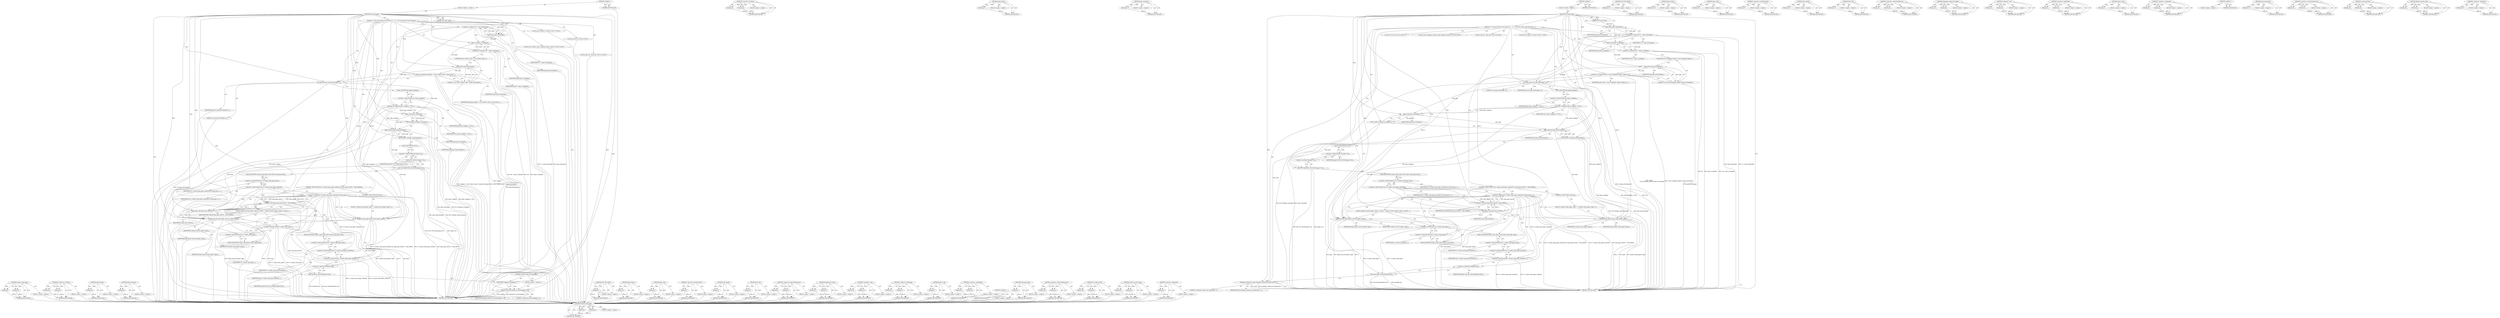digraph "&lt;operator&gt;.addressOf" {
vulnerable_192 [label=<(METHOD,enqueue_huge_page)>];
vulnerable_193 [label=<(PARAM,p1)>];
vulnerable_194 [label=<(PARAM,p2)>];
vulnerable_195 [label=<(BLOCK,&lt;empty&gt;,&lt;empty&gt;)>];
vulnerable_196 [label=<(METHOD_RETURN,ANY)>];
vulnerable_174 [label=<(METHOD,&lt;operator&gt;.lessThan)>];
vulnerable_175 [label=<(PARAM,p1)>];
vulnerable_176 [label=<(PARAM,p2)>];
vulnerable_177 [label=<(BLOCK,&lt;empty&gt;,&lt;empty&gt;)>];
vulnerable_178 [label=<(METHOD_RETURN,ANY)>];
vulnerable_130 [label=<(METHOD,page_private)>];
vulnerable_131 [label=<(PARAM,p1)>];
vulnerable_132 [label=<(BLOCK,&lt;empty&gt;,&lt;empty&gt;)>];
vulnerable_133 [label=<(METHOD_RETURN,ANY)>];
vulnerable_152 [label=<(METHOD,page_mapcount)>];
vulnerable_153 [label=<(PARAM,p1)>];
vulnerable_154 [label=<(BLOCK,&lt;empty&gt;,&lt;empty&gt;)>];
vulnerable_155 [label=<(METHOD_RETURN,ANY)>];
vulnerable_6 [label=<(METHOD,&lt;global&gt;)<SUB>1</SUB>>];
vulnerable_7 [label=<(BLOCK,&lt;empty&gt;,&lt;empty&gt;)<SUB>1</SUB>>];
vulnerable_8 [label=<(METHOD,free_huge_page)<SUB>1</SUB>>];
vulnerable_9 [label=<(PARAM,struct page *page)<SUB>1</SUB>>];
vulnerable_10 [label=<(BLOCK,{
	/*
	 * Can't pass hstate in here because it ...,{
	/*
	 * Can't pass hstate in here because it ...)<SUB>2</SUB>>];
vulnerable_11 [label="<(LOCAL,struct hstate* h: hstate*)<SUB>7</SUB>>"];
vulnerable_12 [label=<(&lt;operator&gt;.assignment,*h = page_hstate(page))<SUB>7</SUB>>];
vulnerable_13 [label=<(IDENTIFIER,h,*h = page_hstate(page))<SUB>7</SUB>>];
vulnerable_14 [label=<(page_hstate,page_hstate(page))<SUB>7</SUB>>];
vulnerable_15 [label=<(IDENTIFIER,page,page_hstate(page))<SUB>7</SUB>>];
vulnerable_16 [label="<(LOCAL,int nid: int)<SUB>8</SUB>>"];
vulnerable_17 [label=<(&lt;operator&gt;.assignment,nid = page_to_nid(page))<SUB>8</SUB>>];
vulnerable_18 [label=<(IDENTIFIER,nid,nid = page_to_nid(page))<SUB>8</SUB>>];
vulnerable_19 [label=<(page_to_nid,page_to_nid(page))<SUB>8</SUB>>];
vulnerable_20 [label=<(IDENTIFIER,page,page_to_nid(page))<SUB>8</SUB>>];
vulnerable_21 [label="<(LOCAL,struct address_space* mapping: address_space*)<SUB>9</SUB>>"];
vulnerable_22 [label=<(&lt;operator&gt;.assignment,mapping = (struct address_space *) page_private...)<SUB>11</SUB>>];
vulnerable_23 [label=<(IDENTIFIER,mapping,mapping = (struct address_space *) page_private...)<SUB>11</SUB>>];
vulnerable_24 [label=<(&lt;operator&gt;.cast,(struct address_space *) page_private(page))<SUB>11</SUB>>];
vulnerable_25 [label=<(UNKNOWN,struct address_space *,struct address_space *)<SUB>11</SUB>>];
vulnerable_26 [label=<(page_private,page_private(page))<SUB>11</SUB>>];
vulnerable_27 [label=<(IDENTIFIER,page,page_private(page))<SUB>11</SUB>>];
vulnerable_28 [label=<(set_page_private,set_page_private(page, 0))<SUB>12</SUB>>];
vulnerable_29 [label=<(IDENTIFIER,page,set_page_private(page, 0))<SUB>12</SUB>>];
vulnerable_30 [label=<(LITERAL,0,set_page_private(page, 0))<SUB>12</SUB>>];
vulnerable_31 [label=<(&lt;operator&gt;.assignment,page-&gt;mapping = NULL)<SUB>13</SUB>>];
vulnerable_32 [label=<(&lt;operator&gt;.indirectFieldAccess,page-&gt;mapping)<SUB>13</SUB>>];
vulnerable_33 [label=<(IDENTIFIER,page,page-&gt;mapping = NULL)<SUB>13</SUB>>];
vulnerable_34 [label=<(FIELD_IDENTIFIER,mapping,mapping)<SUB>13</SUB>>];
vulnerable_35 [label=<(IDENTIFIER,NULL,page-&gt;mapping = NULL)<SUB>13</SUB>>];
vulnerable_36 [label=<(BUG_ON,BUG_ON(page_count(page)))<SUB>14</SUB>>];
vulnerable_37 [label=<(page_count,page_count(page))<SUB>14</SUB>>];
vulnerable_38 [label=<(IDENTIFIER,page,page_count(page))<SUB>14</SUB>>];
vulnerable_39 [label=<(BUG_ON,BUG_ON(page_mapcount(page)))<SUB>15</SUB>>];
vulnerable_40 [label=<(page_mapcount,page_mapcount(page))<SUB>15</SUB>>];
vulnerable_41 [label=<(IDENTIFIER,page,page_mapcount(page))<SUB>15</SUB>>];
vulnerable_42 [label=<(INIT_LIST_HEAD,INIT_LIST_HEAD(&amp;page-&gt;lru))<SUB>16</SUB>>];
vulnerable_43 [label=<(&lt;operator&gt;.addressOf,&amp;page-&gt;lru)<SUB>16</SUB>>];
vulnerable_44 [label=<(&lt;operator&gt;.indirectFieldAccess,page-&gt;lru)<SUB>16</SUB>>];
vulnerable_45 [label=<(IDENTIFIER,page,INIT_LIST_HEAD(&amp;page-&gt;lru))<SUB>16</SUB>>];
vulnerable_46 [label=<(FIELD_IDENTIFIER,lru,lru)<SUB>16</SUB>>];
vulnerable_47 [label="<(LOCAL,spin_lock : spin_lock)<SUB>18</SUB>>"];
vulnerable_48 [label=<(CONTROL_STRUCTURE,IF,if (h-&gt;surplus_huge_pages_node[nid] &amp;&amp; huge_page_order(h) &lt; MAX_ORDER))<SUB>19</SUB>>];
vulnerable_49 [label=<(&lt;operator&gt;.logicalAnd,h-&gt;surplus_huge_pages_node[nid] &amp;&amp; huge_page_or...)<SUB>19</SUB>>];
vulnerable_50 [label=<(&lt;operator&gt;.indirectIndexAccess,h-&gt;surplus_huge_pages_node[nid])<SUB>19</SUB>>];
vulnerable_51 [label=<(&lt;operator&gt;.indirectFieldAccess,h-&gt;surplus_huge_pages_node)<SUB>19</SUB>>];
vulnerable_52 [label=<(IDENTIFIER,h,h-&gt;surplus_huge_pages_node[nid] &amp;&amp; huge_page_or...)<SUB>19</SUB>>];
vulnerable_53 [label=<(FIELD_IDENTIFIER,surplus_huge_pages_node,surplus_huge_pages_node)<SUB>19</SUB>>];
vulnerable_54 [label=<(IDENTIFIER,nid,h-&gt;surplus_huge_pages_node[nid] &amp;&amp; huge_page_or...)<SUB>19</SUB>>];
vulnerable_55 [label=<(&lt;operator&gt;.lessThan,huge_page_order(h) &lt; MAX_ORDER)<SUB>19</SUB>>];
vulnerable_56 [label=<(huge_page_order,huge_page_order(h))<SUB>19</SUB>>];
vulnerable_57 [label=<(IDENTIFIER,h,huge_page_order(h))<SUB>19</SUB>>];
vulnerable_58 [label=<(IDENTIFIER,MAX_ORDER,huge_page_order(h) &lt; MAX_ORDER)<SUB>19</SUB>>];
vulnerable_59 [label=<(BLOCK,{
		update_and_free_page(h, page);
		h-&gt;surplus...,{
		update_and_free_page(h, page);
		h-&gt;surplus...)<SUB>19</SUB>>];
vulnerable_60 [label=<(update_and_free_page,update_and_free_page(h, page))<SUB>20</SUB>>];
vulnerable_61 [label=<(IDENTIFIER,h,update_and_free_page(h, page))<SUB>20</SUB>>];
vulnerable_62 [label=<(IDENTIFIER,page,update_and_free_page(h, page))<SUB>20</SUB>>];
vulnerable_63 [label=<(&lt;operator&gt;.postDecrement,h-&gt;surplus_huge_pages--)<SUB>21</SUB>>];
vulnerable_64 [label=<(&lt;operator&gt;.indirectFieldAccess,h-&gt;surplus_huge_pages)<SUB>21</SUB>>];
vulnerable_65 [label=<(IDENTIFIER,h,h-&gt;surplus_huge_pages--)<SUB>21</SUB>>];
vulnerable_66 [label=<(FIELD_IDENTIFIER,surplus_huge_pages,surplus_huge_pages)<SUB>21</SUB>>];
vulnerable_67 [label=<(&lt;operator&gt;.postDecrement,h-&gt;surplus_huge_pages_node[nid]--)<SUB>22</SUB>>];
vulnerable_68 [label=<(&lt;operator&gt;.indirectIndexAccess,h-&gt;surplus_huge_pages_node[nid])<SUB>22</SUB>>];
vulnerable_69 [label=<(&lt;operator&gt;.indirectFieldAccess,h-&gt;surplus_huge_pages_node)<SUB>22</SUB>>];
vulnerable_70 [label=<(IDENTIFIER,h,h-&gt;surplus_huge_pages_node[nid]--)<SUB>22</SUB>>];
vulnerable_71 [label=<(FIELD_IDENTIFIER,surplus_huge_pages_node,surplus_huge_pages_node)<SUB>22</SUB>>];
vulnerable_72 [label=<(IDENTIFIER,nid,h-&gt;surplus_huge_pages_node[nid]--)<SUB>22</SUB>>];
vulnerable_73 [label=<(CONTROL_STRUCTURE,ELSE,else)<SUB>23</SUB>>];
vulnerable_74 [label=<(BLOCK,{
 		enqueue_huge_page(h, page);
 	},{
 		enqueue_huge_page(h, page);
 	})<SUB>23</SUB>>];
vulnerable_75 [label=<(enqueue_huge_page,enqueue_huge_page(h, page))<SUB>24</SUB>>];
vulnerable_76 [label=<(IDENTIFIER,h,enqueue_huge_page(h, page))<SUB>24</SUB>>];
vulnerable_77 [label=<(IDENTIFIER,page,enqueue_huge_page(h, page))<SUB>24</SUB>>];
vulnerable_78 [label=<(spin_unlock,spin_unlock(&amp;hugetlb_lock))<SUB>26</SUB>>];
vulnerable_79 [label=<(&lt;operator&gt;.addressOf,&amp;hugetlb_lock)<SUB>26</SUB>>];
vulnerable_80 [label=<(IDENTIFIER,hugetlb_lock,spin_unlock(&amp;hugetlb_lock))<SUB>26</SUB>>];
vulnerable_81 [label=<(CONTROL_STRUCTURE,IF,if (mapping))<SUB>27</SUB>>];
vulnerable_82 [label=<(IDENTIFIER,mapping,if (mapping))<SUB>27</SUB>>];
vulnerable_83 [label=<(BLOCK,&lt;empty&gt;,&lt;empty&gt;)<SUB>28</SUB>>];
vulnerable_84 [label=<(hugetlb_put_quota,hugetlb_put_quota(mapping, 1))<SUB>28</SUB>>];
vulnerable_85 [label=<(IDENTIFIER,mapping,hugetlb_put_quota(mapping, 1))<SUB>28</SUB>>];
vulnerable_86 [label=<(LITERAL,1,hugetlb_put_quota(mapping, 1))<SUB>28</SUB>>];
vulnerable_87 [label=<(METHOD_RETURN,void)<SUB>1</SUB>>];
vulnerable_89 [label=<(METHOD_RETURN,ANY)<SUB>1</SUB>>];
vulnerable_156 [label=<(METHOD,INIT_LIST_HEAD)>];
vulnerable_157 [label=<(PARAM,p1)>];
vulnerable_158 [label=<(BLOCK,&lt;empty&gt;,&lt;empty&gt;)>];
vulnerable_159 [label=<(METHOD_RETURN,ANY)>];
vulnerable_117 [label=<(METHOD,page_hstate)>];
vulnerable_118 [label=<(PARAM,p1)>];
vulnerable_119 [label=<(BLOCK,&lt;empty&gt;,&lt;empty&gt;)>];
vulnerable_120 [label=<(METHOD_RETURN,ANY)>];
vulnerable_148 [label=<(METHOD,page_count)>];
vulnerable_149 [label=<(PARAM,p1)>];
vulnerable_150 [label=<(BLOCK,&lt;empty&gt;,&lt;empty&gt;)>];
vulnerable_151 [label=<(METHOD_RETURN,ANY)>];
vulnerable_188 [label=<(METHOD,&lt;operator&gt;.postDecrement)>];
vulnerable_189 [label=<(PARAM,p1)>];
vulnerable_190 [label=<(BLOCK,&lt;empty&gt;,&lt;empty&gt;)>];
vulnerable_191 [label=<(METHOD_RETURN,ANY)>];
vulnerable_197 [label=<(METHOD,spin_unlock)>];
vulnerable_198 [label=<(PARAM,p1)>];
vulnerable_199 [label=<(BLOCK,&lt;empty&gt;,&lt;empty&gt;)>];
vulnerable_200 [label=<(METHOD_RETURN,ANY)>];
vulnerable_144 [label=<(METHOD,BUG_ON)>];
vulnerable_145 [label=<(PARAM,p1)>];
vulnerable_146 [label=<(BLOCK,&lt;empty&gt;,&lt;empty&gt;)>];
vulnerable_147 [label=<(METHOD_RETURN,ANY)>];
vulnerable_139 [label=<(METHOD,&lt;operator&gt;.indirectFieldAccess)>];
vulnerable_140 [label=<(PARAM,p1)>];
vulnerable_141 [label=<(PARAM,p2)>];
vulnerable_142 [label=<(BLOCK,&lt;empty&gt;,&lt;empty&gt;)>];
vulnerable_143 [label=<(METHOD_RETURN,ANY)>];
vulnerable_201 [label=<(METHOD,hugetlb_put_quota)>];
vulnerable_202 [label=<(PARAM,p1)>];
vulnerable_203 [label=<(PARAM,p2)>];
vulnerable_204 [label=<(BLOCK,&lt;empty&gt;,&lt;empty&gt;)>];
vulnerable_205 [label=<(METHOD_RETURN,ANY)>];
vulnerable_125 [label=<(METHOD,&lt;operator&gt;.cast)>];
vulnerable_126 [label=<(PARAM,p1)>];
vulnerable_127 [label=<(PARAM,p2)>];
vulnerable_128 [label=<(BLOCK,&lt;empty&gt;,&lt;empty&gt;)>];
vulnerable_129 [label=<(METHOD_RETURN,ANY)>];
vulnerable_164 [label=<(METHOD,&lt;operator&gt;.logicalAnd)>];
vulnerable_165 [label=<(PARAM,p1)>];
vulnerable_166 [label=<(PARAM,p2)>];
vulnerable_167 [label=<(BLOCK,&lt;empty&gt;,&lt;empty&gt;)>];
vulnerable_168 [label=<(METHOD_RETURN,ANY)>];
vulnerable_121 [label=<(METHOD,page_to_nid)>];
vulnerable_122 [label=<(PARAM,p1)>];
vulnerable_123 [label=<(BLOCK,&lt;empty&gt;,&lt;empty&gt;)>];
vulnerable_124 [label=<(METHOD_RETURN,ANY)>];
vulnerable_112 [label=<(METHOD,&lt;operator&gt;.assignment)>];
vulnerable_113 [label=<(PARAM,p1)>];
vulnerable_114 [label=<(PARAM,p2)>];
vulnerable_115 [label=<(BLOCK,&lt;empty&gt;,&lt;empty&gt;)>];
vulnerable_116 [label=<(METHOD_RETURN,ANY)>];
vulnerable_106 [label=<(METHOD,&lt;global&gt;)<SUB>1</SUB>>];
vulnerable_107 [label=<(BLOCK,&lt;empty&gt;,&lt;empty&gt;)>];
vulnerable_108 [label=<(METHOD_RETURN,ANY)>];
vulnerable_179 [label=<(METHOD,huge_page_order)>];
vulnerable_180 [label=<(PARAM,p1)>];
vulnerable_181 [label=<(BLOCK,&lt;empty&gt;,&lt;empty&gt;)>];
vulnerable_182 [label=<(METHOD_RETURN,ANY)>];
vulnerable_169 [label=<(METHOD,&lt;operator&gt;.indirectIndexAccess)>];
vulnerable_170 [label=<(PARAM,p1)>];
vulnerable_171 [label=<(PARAM,p2)>];
vulnerable_172 [label=<(BLOCK,&lt;empty&gt;,&lt;empty&gt;)>];
vulnerable_173 [label=<(METHOD_RETURN,ANY)>];
vulnerable_134 [label=<(METHOD,set_page_private)>];
vulnerable_135 [label=<(PARAM,p1)>];
vulnerable_136 [label=<(PARAM,p2)>];
vulnerable_137 [label=<(BLOCK,&lt;empty&gt;,&lt;empty&gt;)>];
vulnerable_138 [label=<(METHOD_RETURN,ANY)>];
vulnerable_183 [label=<(METHOD,update_and_free_page)>];
vulnerable_184 [label=<(PARAM,p1)>];
vulnerable_185 [label=<(PARAM,p2)>];
vulnerable_186 [label=<(BLOCK,&lt;empty&gt;,&lt;empty&gt;)>];
vulnerable_187 [label=<(METHOD_RETURN,ANY)>];
vulnerable_160 [label=<(METHOD,&lt;operator&gt;.addressOf)>];
vulnerable_161 [label=<(PARAM,p1)>];
vulnerable_162 [label=<(BLOCK,&lt;empty&gt;,&lt;empty&gt;)>];
vulnerable_163 [label=<(METHOD_RETURN,ANY)>];
fixed_189 [label=<(METHOD,enqueue_huge_page)>];
fixed_190 [label=<(PARAM,p1)>];
fixed_191 [label=<(PARAM,p2)>];
fixed_192 [label=<(BLOCK,&lt;empty&gt;,&lt;empty&gt;)>];
fixed_193 [label=<(METHOD_RETURN,ANY)>];
fixed_171 [label=<(METHOD,&lt;operator&gt;.lessThan)>];
fixed_172 [label=<(PARAM,p1)>];
fixed_173 [label=<(PARAM,p2)>];
fixed_174 [label=<(BLOCK,&lt;empty&gt;,&lt;empty&gt;)>];
fixed_175 [label=<(METHOD_RETURN,ANY)>];
fixed_127 [label=<(METHOD,page_private)>];
fixed_128 [label=<(PARAM,p1)>];
fixed_129 [label=<(BLOCK,&lt;empty&gt;,&lt;empty&gt;)>];
fixed_130 [label=<(METHOD_RETURN,ANY)>];
fixed_149 [label=<(METHOD,page_mapcount)>];
fixed_150 [label=<(PARAM,p1)>];
fixed_151 [label=<(BLOCK,&lt;empty&gt;,&lt;empty&gt;)>];
fixed_152 [label=<(METHOD_RETURN,ANY)>];
fixed_6 [label=<(METHOD,&lt;global&gt;)<SUB>1</SUB>>];
fixed_7 [label=<(BLOCK,&lt;empty&gt;,&lt;empty&gt;)<SUB>1</SUB>>];
fixed_8 [label=<(METHOD,free_huge_page)<SUB>1</SUB>>];
fixed_9 [label=<(PARAM,struct page *page)<SUB>1</SUB>>];
fixed_10 [label=<(BLOCK,{
	/*
	 * Can't pass hstate in here because it ...,{
	/*
	 * Can't pass hstate in here because it ...)<SUB>2</SUB>>];
fixed_11 [label="<(LOCAL,struct hstate* h: hstate*)<SUB>7</SUB>>"];
fixed_12 [label=<(&lt;operator&gt;.assignment,*h = page_hstate(page))<SUB>7</SUB>>];
fixed_13 [label=<(IDENTIFIER,h,*h = page_hstate(page))<SUB>7</SUB>>];
fixed_14 [label=<(page_hstate,page_hstate(page))<SUB>7</SUB>>];
fixed_15 [label=<(IDENTIFIER,page,page_hstate(page))<SUB>7</SUB>>];
fixed_16 [label="<(LOCAL,int nid: int)<SUB>8</SUB>>"];
fixed_17 [label=<(&lt;operator&gt;.assignment,nid = page_to_nid(page))<SUB>8</SUB>>];
fixed_18 [label=<(IDENTIFIER,nid,nid = page_to_nid(page))<SUB>8</SUB>>];
fixed_19 [label=<(page_to_nid,page_to_nid(page))<SUB>8</SUB>>];
fixed_20 [label=<(IDENTIFIER,page,page_to_nid(page))<SUB>8</SUB>>];
fixed_21 [label="<(LOCAL,struct hugepage_subpool* spool: hugepage_subpool*)<SUB>9</SUB>>"];
fixed_22 [label=<(&lt;operator&gt;.assignment,*spool =
		(struct hugepage_subpool *)page_priv...)<SUB>9</SUB>>];
fixed_23 [label=<(IDENTIFIER,spool,*spool =
		(struct hugepage_subpool *)page_priv...)<SUB>9</SUB>>];
fixed_24 [label=<(&lt;operator&gt;.cast,(struct hugepage_subpool *)page_private(page))<SUB>10</SUB>>];
fixed_25 [label=<(UNKNOWN,struct hugepage_subpool *,struct hugepage_subpool *)<SUB>10</SUB>>];
fixed_26 [label=<(page_private,page_private(page))<SUB>10</SUB>>];
fixed_27 [label=<(IDENTIFIER,page,page_private(page))<SUB>10</SUB>>];
fixed_28 [label=<(set_page_private,set_page_private(page, 0))<SUB>12</SUB>>];
fixed_29 [label=<(IDENTIFIER,page,set_page_private(page, 0))<SUB>12</SUB>>];
fixed_30 [label=<(LITERAL,0,set_page_private(page, 0))<SUB>12</SUB>>];
fixed_31 [label=<(&lt;operator&gt;.assignment,page-&gt;mapping = NULL)<SUB>13</SUB>>];
fixed_32 [label=<(&lt;operator&gt;.indirectFieldAccess,page-&gt;mapping)<SUB>13</SUB>>];
fixed_33 [label=<(IDENTIFIER,page,page-&gt;mapping = NULL)<SUB>13</SUB>>];
fixed_34 [label=<(FIELD_IDENTIFIER,mapping,mapping)<SUB>13</SUB>>];
fixed_35 [label=<(IDENTIFIER,NULL,page-&gt;mapping = NULL)<SUB>13</SUB>>];
fixed_36 [label=<(BUG_ON,BUG_ON(page_count(page)))<SUB>14</SUB>>];
fixed_37 [label=<(page_count,page_count(page))<SUB>14</SUB>>];
fixed_38 [label=<(IDENTIFIER,page,page_count(page))<SUB>14</SUB>>];
fixed_39 [label=<(BUG_ON,BUG_ON(page_mapcount(page)))<SUB>15</SUB>>];
fixed_40 [label=<(page_mapcount,page_mapcount(page))<SUB>15</SUB>>];
fixed_41 [label=<(IDENTIFIER,page,page_mapcount(page))<SUB>15</SUB>>];
fixed_42 [label=<(INIT_LIST_HEAD,INIT_LIST_HEAD(&amp;page-&gt;lru))<SUB>16</SUB>>];
fixed_43 [label=<(&lt;operator&gt;.addressOf,&amp;page-&gt;lru)<SUB>16</SUB>>];
fixed_44 [label=<(&lt;operator&gt;.indirectFieldAccess,page-&gt;lru)<SUB>16</SUB>>];
fixed_45 [label=<(IDENTIFIER,page,INIT_LIST_HEAD(&amp;page-&gt;lru))<SUB>16</SUB>>];
fixed_46 [label=<(FIELD_IDENTIFIER,lru,lru)<SUB>16</SUB>>];
fixed_47 [label="<(LOCAL,spin_lock : spin_lock)<SUB>18</SUB>>"];
fixed_48 [label=<(CONTROL_STRUCTURE,IF,if (h-&gt;surplus_huge_pages_node[nid] &amp;&amp; huge_page_order(h) &lt; MAX_ORDER))<SUB>19</SUB>>];
fixed_49 [label=<(&lt;operator&gt;.logicalAnd,h-&gt;surplus_huge_pages_node[nid] &amp;&amp; huge_page_or...)<SUB>19</SUB>>];
fixed_50 [label=<(&lt;operator&gt;.indirectIndexAccess,h-&gt;surplus_huge_pages_node[nid])<SUB>19</SUB>>];
fixed_51 [label=<(&lt;operator&gt;.indirectFieldAccess,h-&gt;surplus_huge_pages_node)<SUB>19</SUB>>];
fixed_52 [label=<(IDENTIFIER,h,h-&gt;surplus_huge_pages_node[nid] &amp;&amp; huge_page_or...)<SUB>19</SUB>>];
fixed_53 [label=<(FIELD_IDENTIFIER,surplus_huge_pages_node,surplus_huge_pages_node)<SUB>19</SUB>>];
fixed_54 [label=<(IDENTIFIER,nid,h-&gt;surplus_huge_pages_node[nid] &amp;&amp; huge_page_or...)<SUB>19</SUB>>];
fixed_55 [label=<(&lt;operator&gt;.lessThan,huge_page_order(h) &lt; MAX_ORDER)<SUB>19</SUB>>];
fixed_56 [label=<(huge_page_order,huge_page_order(h))<SUB>19</SUB>>];
fixed_57 [label=<(IDENTIFIER,h,huge_page_order(h))<SUB>19</SUB>>];
fixed_58 [label=<(IDENTIFIER,MAX_ORDER,huge_page_order(h) &lt; MAX_ORDER)<SUB>19</SUB>>];
fixed_59 [label=<(BLOCK,{
		update_and_free_page(h, page);
		h-&gt;surplus...,{
		update_and_free_page(h, page);
		h-&gt;surplus...)<SUB>19</SUB>>];
fixed_60 [label=<(update_and_free_page,update_and_free_page(h, page))<SUB>20</SUB>>];
fixed_61 [label=<(IDENTIFIER,h,update_and_free_page(h, page))<SUB>20</SUB>>];
fixed_62 [label=<(IDENTIFIER,page,update_and_free_page(h, page))<SUB>20</SUB>>];
fixed_63 [label=<(&lt;operator&gt;.postDecrement,h-&gt;surplus_huge_pages--)<SUB>21</SUB>>];
fixed_64 [label=<(&lt;operator&gt;.indirectFieldAccess,h-&gt;surplus_huge_pages)<SUB>21</SUB>>];
fixed_65 [label=<(IDENTIFIER,h,h-&gt;surplus_huge_pages--)<SUB>21</SUB>>];
fixed_66 [label=<(FIELD_IDENTIFIER,surplus_huge_pages,surplus_huge_pages)<SUB>21</SUB>>];
fixed_67 [label=<(&lt;operator&gt;.postDecrement,h-&gt;surplus_huge_pages_node[nid]--)<SUB>22</SUB>>];
fixed_68 [label=<(&lt;operator&gt;.indirectIndexAccess,h-&gt;surplus_huge_pages_node[nid])<SUB>22</SUB>>];
fixed_69 [label=<(&lt;operator&gt;.indirectFieldAccess,h-&gt;surplus_huge_pages_node)<SUB>22</SUB>>];
fixed_70 [label=<(IDENTIFIER,h,h-&gt;surplus_huge_pages_node[nid]--)<SUB>22</SUB>>];
fixed_71 [label=<(FIELD_IDENTIFIER,surplus_huge_pages_node,surplus_huge_pages_node)<SUB>22</SUB>>];
fixed_72 [label=<(IDENTIFIER,nid,h-&gt;surplus_huge_pages_node[nid]--)<SUB>22</SUB>>];
fixed_73 [label=<(CONTROL_STRUCTURE,ELSE,else)<SUB>23</SUB>>];
fixed_74 [label=<(BLOCK,{
 		enqueue_huge_page(h, page);
 	},{
 		enqueue_huge_page(h, page);
 	})<SUB>23</SUB>>];
fixed_75 [label=<(enqueue_huge_page,enqueue_huge_page(h, page))<SUB>24</SUB>>];
fixed_76 [label=<(IDENTIFIER,h,enqueue_huge_page(h, page))<SUB>24</SUB>>];
fixed_77 [label=<(IDENTIFIER,page,enqueue_huge_page(h, page))<SUB>24</SUB>>];
fixed_78 [label=<(spin_unlock,spin_unlock(&amp;hugetlb_lock))<SUB>26</SUB>>];
fixed_79 [label=<(&lt;operator&gt;.addressOf,&amp;hugetlb_lock)<SUB>26</SUB>>];
fixed_80 [label=<(IDENTIFIER,hugetlb_lock,spin_unlock(&amp;hugetlb_lock))<SUB>26</SUB>>];
fixed_81 [label=<(hugepage_subpool_put_pages,hugepage_subpool_put_pages(spool, 1))<SUB>27</SUB>>];
fixed_82 [label=<(IDENTIFIER,spool,hugepage_subpool_put_pages(spool, 1))<SUB>27</SUB>>];
fixed_83 [label=<(LITERAL,1,hugepage_subpool_put_pages(spool, 1))<SUB>27</SUB>>];
fixed_84 [label=<(METHOD_RETURN,void)<SUB>1</SUB>>];
fixed_86 [label=<(METHOD_RETURN,ANY)<SUB>1</SUB>>];
fixed_153 [label=<(METHOD,INIT_LIST_HEAD)>];
fixed_154 [label=<(PARAM,p1)>];
fixed_155 [label=<(BLOCK,&lt;empty&gt;,&lt;empty&gt;)>];
fixed_156 [label=<(METHOD_RETURN,ANY)>];
fixed_114 [label=<(METHOD,page_hstate)>];
fixed_115 [label=<(PARAM,p1)>];
fixed_116 [label=<(BLOCK,&lt;empty&gt;,&lt;empty&gt;)>];
fixed_117 [label=<(METHOD_RETURN,ANY)>];
fixed_145 [label=<(METHOD,page_count)>];
fixed_146 [label=<(PARAM,p1)>];
fixed_147 [label=<(BLOCK,&lt;empty&gt;,&lt;empty&gt;)>];
fixed_148 [label=<(METHOD_RETURN,ANY)>];
fixed_185 [label=<(METHOD,&lt;operator&gt;.postDecrement)>];
fixed_186 [label=<(PARAM,p1)>];
fixed_187 [label=<(BLOCK,&lt;empty&gt;,&lt;empty&gt;)>];
fixed_188 [label=<(METHOD_RETURN,ANY)>];
fixed_194 [label=<(METHOD,spin_unlock)>];
fixed_195 [label=<(PARAM,p1)>];
fixed_196 [label=<(BLOCK,&lt;empty&gt;,&lt;empty&gt;)>];
fixed_197 [label=<(METHOD_RETURN,ANY)>];
fixed_141 [label=<(METHOD,BUG_ON)>];
fixed_142 [label=<(PARAM,p1)>];
fixed_143 [label=<(BLOCK,&lt;empty&gt;,&lt;empty&gt;)>];
fixed_144 [label=<(METHOD_RETURN,ANY)>];
fixed_136 [label=<(METHOD,&lt;operator&gt;.indirectFieldAccess)>];
fixed_137 [label=<(PARAM,p1)>];
fixed_138 [label=<(PARAM,p2)>];
fixed_139 [label=<(BLOCK,&lt;empty&gt;,&lt;empty&gt;)>];
fixed_140 [label=<(METHOD_RETURN,ANY)>];
fixed_198 [label=<(METHOD,hugepage_subpool_put_pages)>];
fixed_199 [label=<(PARAM,p1)>];
fixed_200 [label=<(PARAM,p2)>];
fixed_201 [label=<(BLOCK,&lt;empty&gt;,&lt;empty&gt;)>];
fixed_202 [label=<(METHOD_RETURN,ANY)>];
fixed_122 [label=<(METHOD,&lt;operator&gt;.cast)>];
fixed_123 [label=<(PARAM,p1)>];
fixed_124 [label=<(PARAM,p2)>];
fixed_125 [label=<(BLOCK,&lt;empty&gt;,&lt;empty&gt;)>];
fixed_126 [label=<(METHOD_RETURN,ANY)>];
fixed_161 [label=<(METHOD,&lt;operator&gt;.logicalAnd)>];
fixed_162 [label=<(PARAM,p1)>];
fixed_163 [label=<(PARAM,p2)>];
fixed_164 [label=<(BLOCK,&lt;empty&gt;,&lt;empty&gt;)>];
fixed_165 [label=<(METHOD_RETURN,ANY)>];
fixed_118 [label=<(METHOD,page_to_nid)>];
fixed_119 [label=<(PARAM,p1)>];
fixed_120 [label=<(BLOCK,&lt;empty&gt;,&lt;empty&gt;)>];
fixed_121 [label=<(METHOD_RETURN,ANY)>];
fixed_109 [label=<(METHOD,&lt;operator&gt;.assignment)>];
fixed_110 [label=<(PARAM,p1)>];
fixed_111 [label=<(PARAM,p2)>];
fixed_112 [label=<(BLOCK,&lt;empty&gt;,&lt;empty&gt;)>];
fixed_113 [label=<(METHOD_RETURN,ANY)>];
fixed_103 [label=<(METHOD,&lt;global&gt;)<SUB>1</SUB>>];
fixed_104 [label=<(BLOCK,&lt;empty&gt;,&lt;empty&gt;)>];
fixed_105 [label=<(METHOD_RETURN,ANY)>];
fixed_176 [label=<(METHOD,huge_page_order)>];
fixed_177 [label=<(PARAM,p1)>];
fixed_178 [label=<(BLOCK,&lt;empty&gt;,&lt;empty&gt;)>];
fixed_179 [label=<(METHOD_RETURN,ANY)>];
fixed_166 [label=<(METHOD,&lt;operator&gt;.indirectIndexAccess)>];
fixed_167 [label=<(PARAM,p1)>];
fixed_168 [label=<(PARAM,p2)>];
fixed_169 [label=<(BLOCK,&lt;empty&gt;,&lt;empty&gt;)>];
fixed_170 [label=<(METHOD_RETURN,ANY)>];
fixed_131 [label=<(METHOD,set_page_private)>];
fixed_132 [label=<(PARAM,p1)>];
fixed_133 [label=<(PARAM,p2)>];
fixed_134 [label=<(BLOCK,&lt;empty&gt;,&lt;empty&gt;)>];
fixed_135 [label=<(METHOD_RETURN,ANY)>];
fixed_180 [label=<(METHOD,update_and_free_page)>];
fixed_181 [label=<(PARAM,p1)>];
fixed_182 [label=<(PARAM,p2)>];
fixed_183 [label=<(BLOCK,&lt;empty&gt;,&lt;empty&gt;)>];
fixed_184 [label=<(METHOD_RETURN,ANY)>];
fixed_157 [label=<(METHOD,&lt;operator&gt;.addressOf)>];
fixed_158 [label=<(PARAM,p1)>];
fixed_159 [label=<(BLOCK,&lt;empty&gt;,&lt;empty&gt;)>];
fixed_160 [label=<(METHOD_RETURN,ANY)>];
vulnerable_192 -> vulnerable_193  [key=0, label="AST: "];
vulnerable_192 -> vulnerable_193  [key=1, label="DDG: "];
vulnerable_192 -> vulnerable_195  [key=0, label="AST: "];
vulnerable_192 -> vulnerable_194  [key=0, label="AST: "];
vulnerable_192 -> vulnerable_194  [key=1, label="DDG: "];
vulnerable_192 -> vulnerable_196  [key=0, label="AST: "];
vulnerable_192 -> vulnerable_196  [key=1, label="CFG: "];
vulnerable_193 -> vulnerable_196  [key=0, label="DDG: p1"];
vulnerable_194 -> vulnerable_196  [key=0, label="DDG: p2"];
vulnerable_195 -> fixed_189  [key=0];
vulnerable_196 -> fixed_189  [key=0];
vulnerable_174 -> vulnerable_175  [key=0, label="AST: "];
vulnerable_174 -> vulnerable_175  [key=1, label="DDG: "];
vulnerable_174 -> vulnerable_177  [key=0, label="AST: "];
vulnerable_174 -> vulnerable_176  [key=0, label="AST: "];
vulnerable_174 -> vulnerable_176  [key=1, label="DDG: "];
vulnerable_174 -> vulnerable_178  [key=0, label="AST: "];
vulnerable_174 -> vulnerable_178  [key=1, label="CFG: "];
vulnerable_175 -> vulnerable_178  [key=0, label="DDG: p1"];
vulnerable_176 -> vulnerable_178  [key=0, label="DDG: p2"];
vulnerable_177 -> fixed_189  [key=0];
vulnerable_178 -> fixed_189  [key=0];
vulnerable_130 -> vulnerable_131  [key=0, label="AST: "];
vulnerable_130 -> vulnerable_131  [key=1, label="DDG: "];
vulnerable_130 -> vulnerable_132  [key=0, label="AST: "];
vulnerable_130 -> vulnerable_133  [key=0, label="AST: "];
vulnerable_130 -> vulnerable_133  [key=1, label="CFG: "];
vulnerable_131 -> vulnerable_133  [key=0, label="DDG: p1"];
vulnerable_132 -> fixed_189  [key=0];
vulnerable_133 -> fixed_189  [key=0];
vulnerable_152 -> vulnerable_153  [key=0, label="AST: "];
vulnerable_152 -> vulnerable_153  [key=1, label="DDG: "];
vulnerable_152 -> vulnerable_154  [key=0, label="AST: "];
vulnerable_152 -> vulnerable_155  [key=0, label="AST: "];
vulnerable_152 -> vulnerable_155  [key=1, label="CFG: "];
vulnerable_153 -> vulnerable_155  [key=0, label="DDG: p1"];
vulnerable_154 -> fixed_189  [key=0];
vulnerable_155 -> fixed_189  [key=0];
vulnerable_6 -> vulnerable_7  [key=0, label="AST: "];
vulnerable_6 -> vulnerable_89  [key=0, label="AST: "];
vulnerable_6 -> vulnerable_89  [key=1, label="CFG: "];
vulnerable_7 -> vulnerable_8  [key=0, label="AST: "];
vulnerable_8 -> vulnerable_9  [key=0, label="AST: "];
vulnerable_8 -> vulnerable_9  [key=1, label="DDG: "];
vulnerable_8 -> vulnerable_10  [key=0, label="AST: "];
vulnerable_8 -> vulnerable_87  [key=0, label="AST: "];
vulnerable_8 -> vulnerable_14  [key=0, label="CFG: "];
vulnerable_8 -> vulnerable_14  [key=1, label="DDG: "];
vulnerable_8 -> vulnerable_31  [key=0, label="DDG: "];
vulnerable_8 -> vulnerable_28  [key=0, label="DDG: "];
vulnerable_8 -> vulnerable_78  [key=0, label="DDG: "];
vulnerable_8 -> vulnerable_82  [key=0, label="DDG: "];
vulnerable_8 -> vulnerable_19  [key=0, label="DDG: "];
vulnerable_8 -> vulnerable_37  [key=0, label="DDG: "];
vulnerable_8 -> vulnerable_40  [key=0, label="DDG: "];
vulnerable_8 -> vulnerable_26  [key=0, label="DDG: "];
vulnerable_8 -> vulnerable_55  [key=0, label="DDG: "];
vulnerable_8 -> vulnerable_60  [key=0, label="DDG: "];
vulnerable_8 -> vulnerable_84  [key=0, label="DDG: "];
vulnerable_8 -> vulnerable_56  [key=0, label="DDG: "];
vulnerable_8 -> vulnerable_75  [key=0, label="DDG: "];
vulnerable_9 -> vulnerable_14  [key=0, label="DDG: page"];
vulnerable_10 -> vulnerable_11  [key=0, label="AST: "];
vulnerable_10 -> vulnerable_12  [key=0, label="AST: "];
vulnerable_10 -> vulnerable_16  [key=0, label="AST: "];
vulnerable_10 -> vulnerable_17  [key=0, label="AST: "];
vulnerable_10 -> vulnerable_21  [key=0, label="AST: "];
vulnerable_10 -> vulnerable_22  [key=0, label="AST: "];
vulnerable_10 -> vulnerable_28  [key=0, label="AST: "];
vulnerable_10 -> vulnerable_31  [key=0, label="AST: "];
vulnerable_10 -> vulnerable_36  [key=0, label="AST: "];
vulnerable_10 -> vulnerable_39  [key=0, label="AST: "];
vulnerable_10 -> vulnerable_42  [key=0, label="AST: "];
vulnerable_10 -> vulnerable_47  [key=0, label="AST: "];
vulnerable_10 -> vulnerable_48  [key=0, label="AST: "];
vulnerable_10 -> vulnerable_78  [key=0, label="AST: "];
vulnerable_10 -> vulnerable_81  [key=0, label="AST: "];
vulnerable_11 -> fixed_189  [key=0];
vulnerable_12 -> vulnerable_13  [key=0, label="AST: "];
vulnerable_12 -> vulnerable_14  [key=0, label="AST: "];
vulnerable_12 -> vulnerable_19  [key=0, label="CFG: "];
vulnerable_12 -> vulnerable_87  [key=0, label="DDG: page_hstate(page)"];
vulnerable_12 -> vulnerable_87  [key=1, label="DDG: *h = page_hstate(page)"];
vulnerable_12 -> vulnerable_60  [key=0, label="DDG: h"];
vulnerable_12 -> vulnerable_56  [key=0, label="DDG: h"];
vulnerable_12 -> vulnerable_75  [key=0, label="DDG: h"];
vulnerable_13 -> fixed_189  [key=0];
vulnerable_14 -> vulnerable_15  [key=0, label="AST: "];
vulnerable_14 -> vulnerable_12  [key=0, label="CFG: "];
vulnerable_14 -> vulnerable_12  [key=1, label="DDG: page"];
vulnerable_14 -> vulnerable_19  [key=0, label="DDG: page"];
vulnerable_15 -> fixed_189  [key=0];
vulnerable_16 -> fixed_189  [key=0];
vulnerable_17 -> vulnerable_18  [key=0, label="AST: "];
vulnerable_17 -> vulnerable_19  [key=0, label="AST: "];
vulnerable_17 -> vulnerable_25  [key=0, label="CFG: "];
vulnerable_17 -> vulnerable_87  [key=0, label="DDG: nid"];
vulnerable_17 -> vulnerable_87  [key=1, label="DDG: page_to_nid(page)"];
vulnerable_17 -> vulnerable_87  [key=2, label="DDG: nid = page_to_nid(page)"];
vulnerable_18 -> fixed_189  [key=0];
vulnerable_19 -> vulnerable_20  [key=0, label="AST: "];
vulnerable_19 -> vulnerable_17  [key=0, label="CFG: "];
vulnerable_19 -> vulnerable_17  [key=1, label="DDG: page"];
vulnerable_19 -> vulnerable_26  [key=0, label="DDG: page"];
vulnerable_20 -> fixed_189  [key=0];
vulnerable_21 -> fixed_189  [key=0];
vulnerable_22 -> vulnerable_23  [key=0, label="AST: "];
vulnerable_22 -> vulnerable_24  [key=0, label="AST: "];
vulnerable_22 -> vulnerable_28  [key=0, label="CFG: "];
vulnerable_22 -> vulnerable_87  [key=0, label="DDG: (struct address_space *) page_private(page)"];
vulnerable_22 -> vulnerable_87  [key=1, label="DDG: mapping = (struct address_space *) page_private(page)"];
vulnerable_22 -> vulnerable_84  [key=0, label="DDG: mapping"];
vulnerable_23 -> fixed_189  [key=0];
vulnerable_24 -> vulnerable_25  [key=0, label="AST: "];
vulnerable_24 -> vulnerable_26  [key=0, label="AST: "];
vulnerable_24 -> vulnerable_22  [key=0, label="CFG: "];
vulnerable_24 -> vulnerable_87  [key=0, label="DDG: page_private(page)"];
vulnerable_25 -> vulnerable_26  [key=0, label="CFG: "];
vulnerable_26 -> vulnerable_27  [key=0, label="AST: "];
vulnerable_26 -> vulnerable_24  [key=0, label="CFG: "];
vulnerable_26 -> vulnerable_24  [key=1, label="DDG: page"];
vulnerable_26 -> vulnerable_22  [key=0, label="DDG: page"];
vulnerable_26 -> vulnerable_28  [key=0, label="DDG: page"];
vulnerable_27 -> fixed_189  [key=0];
vulnerable_28 -> vulnerable_29  [key=0, label="AST: "];
vulnerable_28 -> vulnerable_30  [key=0, label="AST: "];
vulnerable_28 -> vulnerable_34  [key=0, label="CFG: "];
vulnerable_28 -> vulnerable_87  [key=0, label="DDG: set_page_private(page, 0)"];
vulnerable_28 -> vulnerable_37  [key=0, label="DDG: page"];
vulnerable_29 -> fixed_189  [key=0];
vulnerable_30 -> fixed_189  [key=0];
vulnerable_31 -> vulnerable_32  [key=0, label="AST: "];
vulnerable_31 -> vulnerable_35  [key=0, label="AST: "];
vulnerable_31 -> vulnerable_37  [key=0, label="CFG: "];
vulnerable_31 -> vulnerable_37  [key=1, label="DDG: page-&gt;mapping"];
vulnerable_31 -> vulnerable_87  [key=0, label="DDG: page-&gt;mapping"];
vulnerable_31 -> vulnerable_87  [key=1, label="DDG: page-&gt;mapping = NULL"];
vulnerable_31 -> vulnerable_87  [key=2, label="DDG: NULL"];
vulnerable_31 -> vulnerable_40  [key=0, label="DDG: page-&gt;mapping"];
vulnerable_31 -> vulnerable_60  [key=0, label="DDG: page-&gt;mapping"];
vulnerable_31 -> vulnerable_75  [key=0, label="DDG: page-&gt;mapping"];
vulnerable_32 -> vulnerable_33  [key=0, label="AST: "];
vulnerable_32 -> vulnerable_34  [key=0, label="AST: "];
vulnerable_32 -> vulnerable_31  [key=0, label="CFG: "];
vulnerable_33 -> fixed_189  [key=0];
vulnerable_34 -> vulnerable_32  [key=0, label="CFG: "];
vulnerable_35 -> fixed_189  [key=0];
vulnerable_36 -> vulnerable_37  [key=0, label="AST: "];
vulnerable_36 -> vulnerable_40  [key=0, label="CFG: "];
vulnerable_36 -> vulnerable_87  [key=0, label="DDG: page_count(page)"];
vulnerable_36 -> vulnerable_87  [key=1, label="DDG: BUG_ON(page_count(page))"];
vulnerable_37 -> vulnerable_38  [key=0, label="AST: "];
vulnerable_37 -> vulnerable_36  [key=0, label="CFG: "];
vulnerable_37 -> vulnerable_36  [key=1, label="DDG: page"];
vulnerable_37 -> vulnerable_40  [key=0, label="DDG: page"];
vulnerable_38 -> fixed_189  [key=0];
vulnerable_39 -> vulnerable_40  [key=0, label="AST: "];
vulnerable_39 -> vulnerable_46  [key=0, label="CFG: "];
vulnerable_39 -> vulnerable_87  [key=0, label="DDG: page_mapcount(page)"];
vulnerable_39 -> vulnerable_87  [key=1, label="DDG: BUG_ON(page_mapcount(page))"];
vulnerable_40 -> vulnerable_41  [key=0, label="AST: "];
vulnerable_40 -> vulnerable_39  [key=0, label="CFG: "];
vulnerable_40 -> vulnerable_39  [key=1, label="DDG: page"];
vulnerable_40 -> vulnerable_42  [key=0, label="DDG: page"];
vulnerable_40 -> vulnerable_60  [key=0, label="DDG: page"];
vulnerable_40 -> vulnerable_75  [key=0, label="DDG: page"];
vulnerable_41 -> fixed_189  [key=0];
vulnerable_42 -> vulnerable_43  [key=0, label="AST: "];
vulnerable_42 -> vulnerable_53  [key=0, label="CFG: "];
vulnerable_42 -> vulnerable_87  [key=0, label="DDG: &amp;page-&gt;lru"];
vulnerable_42 -> vulnerable_87  [key=1, label="DDG: INIT_LIST_HEAD(&amp;page-&gt;lru)"];
vulnerable_43 -> vulnerable_44  [key=0, label="AST: "];
vulnerable_43 -> vulnerable_42  [key=0, label="CFG: "];
vulnerable_44 -> vulnerable_45  [key=0, label="AST: "];
vulnerable_44 -> vulnerable_46  [key=0, label="AST: "];
vulnerable_44 -> vulnerable_43  [key=0, label="CFG: "];
vulnerable_45 -> fixed_189  [key=0];
vulnerable_46 -> vulnerable_44  [key=0, label="CFG: "];
vulnerable_47 -> fixed_189  [key=0];
vulnerable_48 -> vulnerable_49  [key=0, label="AST: "];
vulnerable_48 -> vulnerable_59  [key=0, label="AST: "];
vulnerable_48 -> vulnerable_73  [key=0, label="AST: "];
vulnerable_49 -> vulnerable_50  [key=0, label="AST: "];
vulnerable_49 -> vulnerable_55  [key=0, label="AST: "];
vulnerable_49 -> vulnerable_60  [key=0, label="CFG: "];
vulnerable_49 -> vulnerable_60  [key=1, label="CDG: "];
vulnerable_49 -> vulnerable_75  [key=0, label="CFG: "];
vulnerable_49 -> vulnerable_75  [key=1, label="CDG: "];
vulnerable_49 -> vulnerable_87  [key=0, label="DDG: h-&gt;surplus_huge_pages_node[nid]"];
vulnerable_49 -> vulnerable_87  [key=1, label="DDG: huge_page_order(h) &lt; MAX_ORDER"];
vulnerable_49 -> vulnerable_87  [key=2, label="DDG: h-&gt;surplus_huge_pages_node[nid] &amp;&amp; huge_page_order(h) &lt; MAX_ORDER"];
vulnerable_49 -> vulnerable_67  [key=0, label="DDG: h-&gt;surplus_huge_pages_node[nid]"];
vulnerable_49 -> vulnerable_67  [key=1, label="CDG: "];
vulnerable_49 -> vulnerable_68  [key=0, label="CDG: "];
vulnerable_49 -> vulnerable_64  [key=0, label="CDG: "];
vulnerable_49 -> vulnerable_66  [key=0, label="CDG: "];
vulnerable_49 -> vulnerable_71  [key=0, label="CDG: "];
vulnerable_49 -> vulnerable_69  [key=0, label="CDG: "];
vulnerable_49 -> vulnerable_63  [key=0, label="CDG: "];
vulnerable_50 -> vulnerable_51  [key=0, label="AST: "];
vulnerable_50 -> vulnerable_54  [key=0, label="AST: "];
vulnerable_50 -> vulnerable_49  [key=0, label="CFG: "];
vulnerable_50 -> vulnerable_56  [key=0, label="CFG: "];
vulnerable_50 -> vulnerable_56  [key=1, label="CDG: "];
vulnerable_50 -> vulnerable_55  [key=0, label="CDG: "];
vulnerable_51 -> vulnerable_52  [key=0, label="AST: "];
vulnerable_51 -> vulnerable_53  [key=0, label="AST: "];
vulnerable_51 -> vulnerable_50  [key=0, label="CFG: "];
vulnerable_52 -> fixed_189  [key=0];
vulnerable_53 -> vulnerable_51  [key=0, label="CFG: "];
vulnerable_54 -> fixed_189  [key=0];
vulnerable_55 -> vulnerable_56  [key=0, label="AST: "];
vulnerable_55 -> vulnerable_58  [key=0, label="AST: "];
vulnerable_55 -> vulnerable_49  [key=0, label="CFG: "];
vulnerable_55 -> vulnerable_49  [key=1, label="DDG: huge_page_order(h)"];
vulnerable_55 -> vulnerable_49  [key=2, label="DDG: MAX_ORDER"];
vulnerable_55 -> vulnerable_87  [key=0, label="DDG: huge_page_order(h)"];
vulnerable_55 -> vulnerable_87  [key=1, label="DDG: MAX_ORDER"];
vulnerable_56 -> vulnerable_57  [key=0, label="AST: "];
vulnerable_56 -> vulnerable_55  [key=0, label="CFG: "];
vulnerable_56 -> vulnerable_55  [key=1, label="DDG: h"];
vulnerable_56 -> vulnerable_60  [key=0, label="DDG: h"];
vulnerable_56 -> vulnerable_75  [key=0, label="DDG: h"];
vulnerable_57 -> fixed_189  [key=0];
vulnerable_58 -> fixed_189  [key=0];
vulnerable_59 -> vulnerable_60  [key=0, label="AST: "];
vulnerable_59 -> vulnerable_63  [key=0, label="AST: "];
vulnerable_59 -> vulnerable_67  [key=0, label="AST: "];
vulnerable_60 -> vulnerable_61  [key=0, label="AST: "];
vulnerable_60 -> vulnerable_62  [key=0, label="AST: "];
vulnerable_60 -> vulnerable_66  [key=0, label="CFG: "];
vulnerable_60 -> vulnerable_87  [key=0, label="DDG: h"];
vulnerable_60 -> vulnerable_87  [key=1, label="DDG: page"];
vulnerable_60 -> vulnerable_87  [key=2, label="DDG: update_and_free_page(h, page)"];
vulnerable_60 -> vulnerable_63  [key=0, label="DDG: h"];
vulnerable_61 -> fixed_189  [key=0];
vulnerable_62 -> fixed_189  [key=0];
vulnerable_63 -> vulnerable_64  [key=0, label="AST: "];
vulnerable_63 -> vulnerable_71  [key=0, label="CFG: "];
vulnerable_63 -> vulnerable_87  [key=0, label="DDG: h-&gt;surplus_huge_pages"];
vulnerable_63 -> vulnerable_87  [key=1, label="DDG: h-&gt;surplus_huge_pages--"];
vulnerable_64 -> vulnerable_65  [key=0, label="AST: "];
vulnerable_64 -> vulnerable_66  [key=0, label="AST: "];
vulnerable_64 -> vulnerable_63  [key=0, label="CFG: "];
vulnerable_65 -> fixed_189  [key=0];
vulnerable_66 -> vulnerable_64  [key=0, label="CFG: "];
vulnerable_67 -> vulnerable_68  [key=0, label="AST: "];
vulnerable_67 -> vulnerable_79  [key=0, label="CFG: "];
vulnerable_67 -> vulnerable_87  [key=0, label="DDG: h-&gt;surplus_huge_pages_node[nid]"];
vulnerable_67 -> vulnerable_87  [key=1, label="DDG: h-&gt;surplus_huge_pages_node[nid]--"];
vulnerable_68 -> vulnerable_69  [key=0, label="AST: "];
vulnerable_68 -> vulnerable_72  [key=0, label="AST: "];
vulnerable_68 -> vulnerable_67  [key=0, label="CFG: "];
vulnerable_69 -> vulnerable_70  [key=0, label="AST: "];
vulnerable_69 -> vulnerable_71  [key=0, label="AST: "];
vulnerable_69 -> vulnerable_68  [key=0, label="CFG: "];
vulnerable_70 -> fixed_189  [key=0];
vulnerable_71 -> vulnerable_69  [key=0, label="CFG: "];
vulnerable_72 -> fixed_189  [key=0];
vulnerable_73 -> vulnerable_74  [key=0, label="AST: "];
vulnerable_74 -> vulnerable_75  [key=0, label="AST: "];
vulnerable_75 -> vulnerable_76  [key=0, label="AST: "];
vulnerable_75 -> vulnerable_77  [key=0, label="AST: "];
vulnerable_75 -> vulnerable_79  [key=0, label="CFG: "];
vulnerable_75 -> vulnerable_87  [key=0, label="DDG: h"];
vulnerable_75 -> vulnerable_87  [key=1, label="DDG: page"];
vulnerable_75 -> vulnerable_87  [key=2, label="DDG: enqueue_huge_page(h, page)"];
vulnerable_76 -> fixed_189  [key=0];
vulnerable_77 -> fixed_189  [key=0];
vulnerable_78 -> vulnerable_79  [key=0, label="AST: "];
vulnerable_78 -> vulnerable_82  [key=0, label="CFG: "];
vulnerable_78 -> vulnerable_87  [key=0, label="DDG: &amp;hugetlb_lock"];
vulnerable_78 -> vulnerable_87  [key=1, label="DDG: spin_unlock(&amp;hugetlb_lock)"];
vulnerable_79 -> vulnerable_80  [key=0, label="AST: "];
vulnerable_79 -> vulnerable_78  [key=0, label="CFG: "];
vulnerable_80 -> fixed_189  [key=0];
vulnerable_81 -> vulnerable_82  [key=0, label="AST: "];
vulnerable_81 -> vulnerable_83  [key=0, label="AST: "];
vulnerable_82 -> vulnerable_87  [key=0, label="CFG: "];
vulnerable_82 -> vulnerable_84  [key=0, label="CFG: "];
vulnerable_82 -> vulnerable_84  [key=1, label="CDG: "];
vulnerable_83 -> vulnerable_84  [key=0, label="AST: "];
vulnerable_84 -> vulnerable_85  [key=0, label="AST: "];
vulnerable_84 -> vulnerable_86  [key=0, label="AST: "];
vulnerable_84 -> vulnerable_87  [key=0, label="CFG: "];
vulnerable_84 -> vulnerable_87  [key=1, label="DDG: mapping"];
vulnerable_84 -> vulnerable_87  [key=2, label="DDG: hugetlb_put_quota(mapping, 1)"];
vulnerable_85 -> fixed_189  [key=0];
vulnerable_86 -> fixed_189  [key=0];
vulnerable_87 -> fixed_189  [key=0];
vulnerable_89 -> fixed_189  [key=0];
vulnerable_156 -> vulnerable_157  [key=0, label="AST: "];
vulnerable_156 -> vulnerable_157  [key=1, label="DDG: "];
vulnerable_156 -> vulnerable_158  [key=0, label="AST: "];
vulnerable_156 -> vulnerable_159  [key=0, label="AST: "];
vulnerable_156 -> vulnerable_159  [key=1, label="CFG: "];
vulnerable_157 -> vulnerable_159  [key=0, label="DDG: p1"];
vulnerable_158 -> fixed_189  [key=0];
vulnerable_159 -> fixed_189  [key=0];
vulnerable_117 -> vulnerable_118  [key=0, label="AST: "];
vulnerable_117 -> vulnerable_118  [key=1, label="DDG: "];
vulnerable_117 -> vulnerable_119  [key=0, label="AST: "];
vulnerable_117 -> vulnerable_120  [key=0, label="AST: "];
vulnerable_117 -> vulnerable_120  [key=1, label="CFG: "];
vulnerable_118 -> vulnerable_120  [key=0, label="DDG: p1"];
vulnerable_119 -> fixed_189  [key=0];
vulnerable_120 -> fixed_189  [key=0];
vulnerable_148 -> vulnerable_149  [key=0, label="AST: "];
vulnerable_148 -> vulnerable_149  [key=1, label="DDG: "];
vulnerable_148 -> vulnerable_150  [key=0, label="AST: "];
vulnerable_148 -> vulnerable_151  [key=0, label="AST: "];
vulnerable_148 -> vulnerable_151  [key=1, label="CFG: "];
vulnerable_149 -> vulnerable_151  [key=0, label="DDG: p1"];
vulnerable_150 -> fixed_189  [key=0];
vulnerable_151 -> fixed_189  [key=0];
vulnerable_188 -> vulnerable_189  [key=0, label="AST: "];
vulnerable_188 -> vulnerable_189  [key=1, label="DDG: "];
vulnerable_188 -> vulnerable_190  [key=0, label="AST: "];
vulnerable_188 -> vulnerable_191  [key=0, label="AST: "];
vulnerable_188 -> vulnerable_191  [key=1, label="CFG: "];
vulnerable_189 -> vulnerable_191  [key=0, label="DDG: p1"];
vulnerable_190 -> fixed_189  [key=0];
vulnerable_191 -> fixed_189  [key=0];
vulnerable_197 -> vulnerable_198  [key=0, label="AST: "];
vulnerable_197 -> vulnerable_198  [key=1, label="DDG: "];
vulnerable_197 -> vulnerable_199  [key=0, label="AST: "];
vulnerable_197 -> vulnerable_200  [key=0, label="AST: "];
vulnerable_197 -> vulnerable_200  [key=1, label="CFG: "];
vulnerable_198 -> vulnerable_200  [key=0, label="DDG: p1"];
vulnerable_199 -> fixed_189  [key=0];
vulnerable_200 -> fixed_189  [key=0];
vulnerable_144 -> vulnerable_145  [key=0, label="AST: "];
vulnerable_144 -> vulnerable_145  [key=1, label="DDG: "];
vulnerable_144 -> vulnerable_146  [key=0, label="AST: "];
vulnerable_144 -> vulnerable_147  [key=0, label="AST: "];
vulnerable_144 -> vulnerable_147  [key=1, label="CFG: "];
vulnerable_145 -> vulnerable_147  [key=0, label="DDG: p1"];
vulnerable_146 -> fixed_189  [key=0];
vulnerable_147 -> fixed_189  [key=0];
vulnerable_139 -> vulnerable_140  [key=0, label="AST: "];
vulnerable_139 -> vulnerable_140  [key=1, label="DDG: "];
vulnerable_139 -> vulnerable_142  [key=0, label="AST: "];
vulnerable_139 -> vulnerable_141  [key=0, label="AST: "];
vulnerable_139 -> vulnerable_141  [key=1, label="DDG: "];
vulnerable_139 -> vulnerable_143  [key=0, label="AST: "];
vulnerable_139 -> vulnerable_143  [key=1, label="CFG: "];
vulnerable_140 -> vulnerable_143  [key=0, label="DDG: p1"];
vulnerable_141 -> vulnerable_143  [key=0, label="DDG: p2"];
vulnerable_142 -> fixed_189  [key=0];
vulnerable_143 -> fixed_189  [key=0];
vulnerable_201 -> vulnerable_202  [key=0, label="AST: "];
vulnerable_201 -> vulnerable_202  [key=1, label="DDG: "];
vulnerable_201 -> vulnerable_204  [key=0, label="AST: "];
vulnerable_201 -> vulnerable_203  [key=0, label="AST: "];
vulnerable_201 -> vulnerable_203  [key=1, label="DDG: "];
vulnerable_201 -> vulnerable_205  [key=0, label="AST: "];
vulnerable_201 -> vulnerable_205  [key=1, label="CFG: "];
vulnerable_202 -> vulnerable_205  [key=0, label="DDG: p1"];
vulnerable_203 -> vulnerable_205  [key=0, label="DDG: p2"];
vulnerable_204 -> fixed_189  [key=0];
vulnerable_205 -> fixed_189  [key=0];
vulnerable_125 -> vulnerable_126  [key=0, label="AST: "];
vulnerable_125 -> vulnerable_126  [key=1, label="DDG: "];
vulnerable_125 -> vulnerable_128  [key=0, label="AST: "];
vulnerable_125 -> vulnerable_127  [key=0, label="AST: "];
vulnerable_125 -> vulnerable_127  [key=1, label="DDG: "];
vulnerable_125 -> vulnerable_129  [key=0, label="AST: "];
vulnerable_125 -> vulnerable_129  [key=1, label="CFG: "];
vulnerable_126 -> vulnerable_129  [key=0, label="DDG: p1"];
vulnerable_127 -> vulnerable_129  [key=0, label="DDG: p2"];
vulnerable_128 -> fixed_189  [key=0];
vulnerable_129 -> fixed_189  [key=0];
vulnerable_164 -> vulnerable_165  [key=0, label="AST: "];
vulnerable_164 -> vulnerable_165  [key=1, label="DDG: "];
vulnerable_164 -> vulnerable_167  [key=0, label="AST: "];
vulnerable_164 -> vulnerable_166  [key=0, label="AST: "];
vulnerable_164 -> vulnerable_166  [key=1, label="DDG: "];
vulnerable_164 -> vulnerable_168  [key=0, label="AST: "];
vulnerable_164 -> vulnerable_168  [key=1, label="CFG: "];
vulnerable_165 -> vulnerable_168  [key=0, label="DDG: p1"];
vulnerable_166 -> vulnerable_168  [key=0, label="DDG: p2"];
vulnerable_167 -> fixed_189  [key=0];
vulnerable_168 -> fixed_189  [key=0];
vulnerable_121 -> vulnerable_122  [key=0, label="AST: "];
vulnerable_121 -> vulnerable_122  [key=1, label="DDG: "];
vulnerable_121 -> vulnerable_123  [key=0, label="AST: "];
vulnerable_121 -> vulnerable_124  [key=0, label="AST: "];
vulnerable_121 -> vulnerable_124  [key=1, label="CFG: "];
vulnerable_122 -> vulnerable_124  [key=0, label="DDG: p1"];
vulnerable_123 -> fixed_189  [key=0];
vulnerable_124 -> fixed_189  [key=0];
vulnerable_112 -> vulnerable_113  [key=0, label="AST: "];
vulnerable_112 -> vulnerable_113  [key=1, label="DDG: "];
vulnerable_112 -> vulnerable_115  [key=0, label="AST: "];
vulnerable_112 -> vulnerable_114  [key=0, label="AST: "];
vulnerable_112 -> vulnerable_114  [key=1, label="DDG: "];
vulnerable_112 -> vulnerable_116  [key=0, label="AST: "];
vulnerable_112 -> vulnerable_116  [key=1, label="CFG: "];
vulnerable_113 -> vulnerable_116  [key=0, label="DDG: p1"];
vulnerable_114 -> vulnerable_116  [key=0, label="DDG: p2"];
vulnerable_115 -> fixed_189  [key=0];
vulnerable_116 -> fixed_189  [key=0];
vulnerable_106 -> vulnerable_107  [key=0, label="AST: "];
vulnerable_106 -> vulnerable_108  [key=0, label="AST: "];
vulnerable_106 -> vulnerable_108  [key=1, label="CFG: "];
vulnerable_107 -> fixed_189  [key=0];
vulnerable_108 -> fixed_189  [key=0];
vulnerable_179 -> vulnerable_180  [key=0, label="AST: "];
vulnerable_179 -> vulnerable_180  [key=1, label="DDG: "];
vulnerable_179 -> vulnerable_181  [key=0, label="AST: "];
vulnerable_179 -> vulnerable_182  [key=0, label="AST: "];
vulnerable_179 -> vulnerable_182  [key=1, label="CFG: "];
vulnerable_180 -> vulnerable_182  [key=0, label="DDG: p1"];
vulnerable_181 -> fixed_189  [key=0];
vulnerable_182 -> fixed_189  [key=0];
vulnerable_169 -> vulnerable_170  [key=0, label="AST: "];
vulnerable_169 -> vulnerable_170  [key=1, label="DDG: "];
vulnerable_169 -> vulnerable_172  [key=0, label="AST: "];
vulnerable_169 -> vulnerable_171  [key=0, label="AST: "];
vulnerable_169 -> vulnerable_171  [key=1, label="DDG: "];
vulnerable_169 -> vulnerable_173  [key=0, label="AST: "];
vulnerable_169 -> vulnerable_173  [key=1, label="CFG: "];
vulnerable_170 -> vulnerable_173  [key=0, label="DDG: p1"];
vulnerable_171 -> vulnerable_173  [key=0, label="DDG: p2"];
vulnerable_172 -> fixed_189  [key=0];
vulnerable_173 -> fixed_189  [key=0];
vulnerable_134 -> vulnerable_135  [key=0, label="AST: "];
vulnerable_134 -> vulnerable_135  [key=1, label="DDG: "];
vulnerable_134 -> vulnerable_137  [key=0, label="AST: "];
vulnerable_134 -> vulnerable_136  [key=0, label="AST: "];
vulnerable_134 -> vulnerable_136  [key=1, label="DDG: "];
vulnerable_134 -> vulnerable_138  [key=0, label="AST: "];
vulnerable_134 -> vulnerable_138  [key=1, label="CFG: "];
vulnerable_135 -> vulnerable_138  [key=0, label="DDG: p1"];
vulnerable_136 -> vulnerable_138  [key=0, label="DDG: p2"];
vulnerable_137 -> fixed_189  [key=0];
vulnerable_138 -> fixed_189  [key=0];
vulnerable_183 -> vulnerable_184  [key=0, label="AST: "];
vulnerable_183 -> vulnerable_184  [key=1, label="DDG: "];
vulnerable_183 -> vulnerable_186  [key=0, label="AST: "];
vulnerable_183 -> vulnerable_185  [key=0, label="AST: "];
vulnerable_183 -> vulnerable_185  [key=1, label="DDG: "];
vulnerable_183 -> vulnerable_187  [key=0, label="AST: "];
vulnerable_183 -> vulnerable_187  [key=1, label="CFG: "];
vulnerable_184 -> vulnerable_187  [key=0, label="DDG: p1"];
vulnerable_185 -> vulnerable_187  [key=0, label="DDG: p2"];
vulnerable_186 -> fixed_189  [key=0];
vulnerable_187 -> fixed_189  [key=0];
vulnerable_160 -> vulnerable_161  [key=0, label="AST: "];
vulnerable_160 -> vulnerable_161  [key=1, label="DDG: "];
vulnerable_160 -> vulnerable_162  [key=0, label="AST: "];
vulnerable_160 -> vulnerable_163  [key=0, label="AST: "];
vulnerable_160 -> vulnerable_163  [key=1, label="CFG: "];
vulnerable_161 -> vulnerable_163  [key=0, label="DDG: p1"];
vulnerable_162 -> fixed_189  [key=0];
vulnerable_163 -> fixed_189  [key=0];
fixed_189 -> fixed_190  [key=0, label="AST: "];
fixed_189 -> fixed_190  [key=1, label="DDG: "];
fixed_189 -> fixed_192  [key=0, label="AST: "];
fixed_189 -> fixed_191  [key=0, label="AST: "];
fixed_189 -> fixed_191  [key=1, label="DDG: "];
fixed_189 -> fixed_193  [key=0, label="AST: "];
fixed_189 -> fixed_193  [key=1, label="CFG: "];
fixed_190 -> fixed_193  [key=0, label="DDG: p1"];
fixed_191 -> fixed_193  [key=0, label="DDG: p2"];
fixed_171 -> fixed_172  [key=0, label="AST: "];
fixed_171 -> fixed_172  [key=1, label="DDG: "];
fixed_171 -> fixed_174  [key=0, label="AST: "];
fixed_171 -> fixed_173  [key=0, label="AST: "];
fixed_171 -> fixed_173  [key=1, label="DDG: "];
fixed_171 -> fixed_175  [key=0, label="AST: "];
fixed_171 -> fixed_175  [key=1, label="CFG: "];
fixed_172 -> fixed_175  [key=0, label="DDG: p1"];
fixed_173 -> fixed_175  [key=0, label="DDG: p2"];
fixed_127 -> fixed_128  [key=0, label="AST: "];
fixed_127 -> fixed_128  [key=1, label="DDG: "];
fixed_127 -> fixed_129  [key=0, label="AST: "];
fixed_127 -> fixed_130  [key=0, label="AST: "];
fixed_127 -> fixed_130  [key=1, label="CFG: "];
fixed_128 -> fixed_130  [key=0, label="DDG: p1"];
fixed_149 -> fixed_150  [key=0, label="AST: "];
fixed_149 -> fixed_150  [key=1, label="DDG: "];
fixed_149 -> fixed_151  [key=0, label="AST: "];
fixed_149 -> fixed_152  [key=0, label="AST: "];
fixed_149 -> fixed_152  [key=1, label="CFG: "];
fixed_150 -> fixed_152  [key=0, label="DDG: p1"];
fixed_6 -> fixed_7  [key=0, label="AST: "];
fixed_6 -> fixed_86  [key=0, label="AST: "];
fixed_6 -> fixed_86  [key=1, label="CFG: "];
fixed_7 -> fixed_8  [key=0, label="AST: "];
fixed_8 -> fixed_9  [key=0, label="AST: "];
fixed_8 -> fixed_9  [key=1, label="DDG: "];
fixed_8 -> fixed_10  [key=0, label="AST: "];
fixed_8 -> fixed_84  [key=0, label="AST: "];
fixed_8 -> fixed_14  [key=0, label="CFG: "];
fixed_8 -> fixed_14  [key=1, label="DDG: "];
fixed_8 -> fixed_31  [key=0, label="DDG: "];
fixed_8 -> fixed_28  [key=0, label="DDG: "];
fixed_8 -> fixed_78  [key=0, label="DDG: "];
fixed_8 -> fixed_81  [key=0, label="DDG: "];
fixed_8 -> fixed_19  [key=0, label="DDG: "];
fixed_8 -> fixed_37  [key=0, label="DDG: "];
fixed_8 -> fixed_40  [key=0, label="DDG: "];
fixed_8 -> fixed_26  [key=0, label="DDG: "];
fixed_8 -> fixed_55  [key=0, label="DDG: "];
fixed_8 -> fixed_60  [key=0, label="DDG: "];
fixed_8 -> fixed_56  [key=0, label="DDG: "];
fixed_8 -> fixed_75  [key=0, label="DDG: "];
fixed_9 -> fixed_14  [key=0, label="DDG: page"];
fixed_10 -> fixed_11  [key=0, label="AST: "];
fixed_10 -> fixed_12  [key=0, label="AST: "];
fixed_10 -> fixed_16  [key=0, label="AST: "];
fixed_10 -> fixed_17  [key=0, label="AST: "];
fixed_10 -> fixed_21  [key=0, label="AST: "];
fixed_10 -> fixed_22  [key=0, label="AST: "];
fixed_10 -> fixed_28  [key=0, label="AST: "];
fixed_10 -> fixed_31  [key=0, label="AST: "];
fixed_10 -> fixed_36  [key=0, label="AST: "];
fixed_10 -> fixed_39  [key=0, label="AST: "];
fixed_10 -> fixed_42  [key=0, label="AST: "];
fixed_10 -> fixed_47  [key=0, label="AST: "];
fixed_10 -> fixed_48  [key=0, label="AST: "];
fixed_10 -> fixed_78  [key=0, label="AST: "];
fixed_10 -> fixed_81  [key=0, label="AST: "];
fixed_12 -> fixed_13  [key=0, label="AST: "];
fixed_12 -> fixed_14  [key=0, label="AST: "];
fixed_12 -> fixed_19  [key=0, label="CFG: "];
fixed_12 -> fixed_84  [key=0, label="DDG: page_hstate(page)"];
fixed_12 -> fixed_84  [key=1, label="DDG: *h = page_hstate(page)"];
fixed_12 -> fixed_60  [key=0, label="DDG: h"];
fixed_12 -> fixed_56  [key=0, label="DDG: h"];
fixed_12 -> fixed_75  [key=0, label="DDG: h"];
fixed_14 -> fixed_15  [key=0, label="AST: "];
fixed_14 -> fixed_12  [key=0, label="CFG: "];
fixed_14 -> fixed_12  [key=1, label="DDG: page"];
fixed_14 -> fixed_19  [key=0, label="DDG: page"];
fixed_17 -> fixed_18  [key=0, label="AST: "];
fixed_17 -> fixed_19  [key=0, label="AST: "];
fixed_17 -> fixed_25  [key=0, label="CFG: "];
fixed_17 -> fixed_84  [key=0, label="DDG: nid"];
fixed_17 -> fixed_84  [key=1, label="DDG: page_to_nid(page)"];
fixed_17 -> fixed_84  [key=2, label="DDG: nid = page_to_nid(page)"];
fixed_19 -> fixed_20  [key=0, label="AST: "];
fixed_19 -> fixed_17  [key=0, label="CFG: "];
fixed_19 -> fixed_17  [key=1, label="DDG: page"];
fixed_19 -> fixed_26  [key=0, label="DDG: page"];
fixed_22 -> fixed_23  [key=0, label="AST: "];
fixed_22 -> fixed_24  [key=0, label="AST: "];
fixed_22 -> fixed_28  [key=0, label="CFG: "];
fixed_22 -> fixed_84  [key=0, label="DDG: (struct hugepage_subpool *)page_private(page)"];
fixed_22 -> fixed_84  [key=1, label="DDG: *spool =
		(struct hugepage_subpool *)page_private(page)"];
fixed_22 -> fixed_81  [key=0, label="DDG: spool"];
fixed_24 -> fixed_25  [key=0, label="AST: "];
fixed_24 -> fixed_26  [key=0, label="AST: "];
fixed_24 -> fixed_22  [key=0, label="CFG: "];
fixed_24 -> fixed_84  [key=0, label="DDG: page_private(page)"];
fixed_25 -> fixed_26  [key=0, label="CFG: "];
fixed_26 -> fixed_27  [key=0, label="AST: "];
fixed_26 -> fixed_24  [key=0, label="CFG: "];
fixed_26 -> fixed_24  [key=1, label="DDG: page"];
fixed_26 -> fixed_22  [key=0, label="DDG: page"];
fixed_26 -> fixed_28  [key=0, label="DDG: page"];
fixed_28 -> fixed_29  [key=0, label="AST: "];
fixed_28 -> fixed_30  [key=0, label="AST: "];
fixed_28 -> fixed_34  [key=0, label="CFG: "];
fixed_28 -> fixed_84  [key=0, label="DDG: set_page_private(page, 0)"];
fixed_28 -> fixed_37  [key=0, label="DDG: page"];
fixed_31 -> fixed_32  [key=0, label="AST: "];
fixed_31 -> fixed_35  [key=0, label="AST: "];
fixed_31 -> fixed_37  [key=0, label="CFG: "];
fixed_31 -> fixed_37  [key=1, label="DDG: page-&gt;mapping"];
fixed_31 -> fixed_84  [key=0, label="DDG: page-&gt;mapping"];
fixed_31 -> fixed_84  [key=1, label="DDG: page-&gt;mapping = NULL"];
fixed_31 -> fixed_84  [key=2, label="DDG: NULL"];
fixed_31 -> fixed_40  [key=0, label="DDG: page-&gt;mapping"];
fixed_31 -> fixed_60  [key=0, label="DDG: page-&gt;mapping"];
fixed_31 -> fixed_75  [key=0, label="DDG: page-&gt;mapping"];
fixed_32 -> fixed_33  [key=0, label="AST: "];
fixed_32 -> fixed_34  [key=0, label="AST: "];
fixed_32 -> fixed_31  [key=0, label="CFG: "];
fixed_34 -> fixed_32  [key=0, label="CFG: "];
fixed_36 -> fixed_37  [key=0, label="AST: "];
fixed_36 -> fixed_40  [key=0, label="CFG: "];
fixed_36 -> fixed_84  [key=0, label="DDG: page_count(page)"];
fixed_36 -> fixed_84  [key=1, label="DDG: BUG_ON(page_count(page))"];
fixed_37 -> fixed_38  [key=0, label="AST: "];
fixed_37 -> fixed_36  [key=0, label="CFG: "];
fixed_37 -> fixed_36  [key=1, label="DDG: page"];
fixed_37 -> fixed_40  [key=0, label="DDG: page"];
fixed_39 -> fixed_40  [key=0, label="AST: "];
fixed_39 -> fixed_46  [key=0, label="CFG: "];
fixed_39 -> fixed_84  [key=0, label="DDG: page_mapcount(page)"];
fixed_39 -> fixed_84  [key=1, label="DDG: BUG_ON(page_mapcount(page))"];
fixed_40 -> fixed_41  [key=0, label="AST: "];
fixed_40 -> fixed_39  [key=0, label="CFG: "];
fixed_40 -> fixed_39  [key=1, label="DDG: page"];
fixed_40 -> fixed_42  [key=0, label="DDG: page"];
fixed_40 -> fixed_60  [key=0, label="DDG: page"];
fixed_40 -> fixed_75  [key=0, label="DDG: page"];
fixed_42 -> fixed_43  [key=0, label="AST: "];
fixed_42 -> fixed_53  [key=0, label="CFG: "];
fixed_42 -> fixed_84  [key=0, label="DDG: &amp;page-&gt;lru"];
fixed_42 -> fixed_84  [key=1, label="DDG: INIT_LIST_HEAD(&amp;page-&gt;lru)"];
fixed_43 -> fixed_44  [key=0, label="AST: "];
fixed_43 -> fixed_42  [key=0, label="CFG: "];
fixed_44 -> fixed_45  [key=0, label="AST: "];
fixed_44 -> fixed_46  [key=0, label="AST: "];
fixed_44 -> fixed_43  [key=0, label="CFG: "];
fixed_46 -> fixed_44  [key=0, label="CFG: "];
fixed_48 -> fixed_49  [key=0, label="AST: "];
fixed_48 -> fixed_59  [key=0, label="AST: "];
fixed_48 -> fixed_73  [key=0, label="AST: "];
fixed_49 -> fixed_50  [key=0, label="AST: "];
fixed_49 -> fixed_55  [key=0, label="AST: "];
fixed_49 -> fixed_60  [key=0, label="CFG: "];
fixed_49 -> fixed_60  [key=1, label="CDG: "];
fixed_49 -> fixed_75  [key=0, label="CFG: "];
fixed_49 -> fixed_75  [key=1, label="CDG: "];
fixed_49 -> fixed_84  [key=0, label="DDG: h-&gt;surplus_huge_pages_node[nid]"];
fixed_49 -> fixed_84  [key=1, label="DDG: huge_page_order(h) &lt; MAX_ORDER"];
fixed_49 -> fixed_84  [key=2, label="DDG: h-&gt;surplus_huge_pages_node[nid] &amp;&amp; huge_page_order(h) &lt; MAX_ORDER"];
fixed_49 -> fixed_67  [key=0, label="DDG: h-&gt;surplus_huge_pages_node[nid]"];
fixed_49 -> fixed_67  [key=1, label="CDG: "];
fixed_49 -> fixed_68  [key=0, label="CDG: "];
fixed_49 -> fixed_64  [key=0, label="CDG: "];
fixed_49 -> fixed_66  [key=0, label="CDG: "];
fixed_49 -> fixed_71  [key=0, label="CDG: "];
fixed_49 -> fixed_69  [key=0, label="CDG: "];
fixed_49 -> fixed_63  [key=0, label="CDG: "];
fixed_50 -> fixed_51  [key=0, label="AST: "];
fixed_50 -> fixed_54  [key=0, label="AST: "];
fixed_50 -> fixed_49  [key=0, label="CFG: "];
fixed_50 -> fixed_56  [key=0, label="CFG: "];
fixed_50 -> fixed_56  [key=1, label="CDG: "];
fixed_50 -> fixed_55  [key=0, label="CDG: "];
fixed_51 -> fixed_52  [key=0, label="AST: "];
fixed_51 -> fixed_53  [key=0, label="AST: "];
fixed_51 -> fixed_50  [key=0, label="CFG: "];
fixed_53 -> fixed_51  [key=0, label="CFG: "];
fixed_55 -> fixed_56  [key=0, label="AST: "];
fixed_55 -> fixed_58  [key=0, label="AST: "];
fixed_55 -> fixed_49  [key=0, label="CFG: "];
fixed_55 -> fixed_49  [key=1, label="DDG: huge_page_order(h)"];
fixed_55 -> fixed_49  [key=2, label="DDG: MAX_ORDER"];
fixed_55 -> fixed_84  [key=0, label="DDG: huge_page_order(h)"];
fixed_55 -> fixed_84  [key=1, label="DDG: MAX_ORDER"];
fixed_56 -> fixed_57  [key=0, label="AST: "];
fixed_56 -> fixed_55  [key=0, label="CFG: "];
fixed_56 -> fixed_55  [key=1, label="DDG: h"];
fixed_56 -> fixed_60  [key=0, label="DDG: h"];
fixed_56 -> fixed_75  [key=0, label="DDG: h"];
fixed_59 -> fixed_60  [key=0, label="AST: "];
fixed_59 -> fixed_63  [key=0, label="AST: "];
fixed_59 -> fixed_67  [key=0, label="AST: "];
fixed_60 -> fixed_61  [key=0, label="AST: "];
fixed_60 -> fixed_62  [key=0, label="AST: "];
fixed_60 -> fixed_66  [key=0, label="CFG: "];
fixed_60 -> fixed_84  [key=0, label="DDG: h"];
fixed_60 -> fixed_84  [key=1, label="DDG: page"];
fixed_60 -> fixed_84  [key=2, label="DDG: update_and_free_page(h, page)"];
fixed_60 -> fixed_63  [key=0, label="DDG: h"];
fixed_63 -> fixed_64  [key=0, label="AST: "];
fixed_63 -> fixed_71  [key=0, label="CFG: "];
fixed_63 -> fixed_84  [key=0, label="DDG: h-&gt;surplus_huge_pages"];
fixed_63 -> fixed_84  [key=1, label="DDG: h-&gt;surplus_huge_pages--"];
fixed_64 -> fixed_65  [key=0, label="AST: "];
fixed_64 -> fixed_66  [key=0, label="AST: "];
fixed_64 -> fixed_63  [key=0, label="CFG: "];
fixed_66 -> fixed_64  [key=0, label="CFG: "];
fixed_67 -> fixed_68  [key=0, label="AST: "];
fixed_67 -> fixed_79  [key=0, label="CFG: "];
fixed_67 -> fixed_84  [key=0, label="DDG: h-&gt;surplus_huge_pages_node[nid]"];
fixed_67 -> fixed_84  [key=1, label="DDG: h-&gt;surplus_huge_pages_node[nid]--"];
fixed_68 -> fixed_69  [key=0, label="AST: "];
fixed_68 -> fixed_72  [key=0, label="AST: "];
fixed_68 -> fixed_67  [key=0, label="CFG: "];
fixed_69 -> fixed_70  [key=0, label="AST: "];
fixed_69 -> fixed_71  [key=0, label="AST: "];
fixed_69 -> fixed_68  [key=0, label="CFG: "];
fixed_71 -> fixed_69  [key=0, label="CFG: "];
fixed_73 -> fixed_74  [key=0, label="AST: "];
fixed_74 -> fixed_75  [key=0, label="AST: "];
fixed_75 -> fixed_76  [key=0, label="AST: "];
fixed_75 -> fixed_77  [key=0, label="AST: "];
fixed_75 -> fixed_79  [key=0, label="CFG: "];
fixed_75 -> fixed_84  [key=0, label="DDG: h"];
fixed_75 -> fixed_84  [key=1, label="DDG: page"];
fixed_75 -> fixed_84  [key=2, label="DDG: enqueue_huge_page(h, page)"];
fixed_78 -> fixed_79  [key=0, label="AST: "];
fixed_78 -> fixed_81  [key=0, label="CFG: "];
fixed_78 -> fixed_84  [key=0, label="DDG: &amp;hugetlb_lock"];
fixed_78 -> fixed_84  [key=1, label="DDG: spin_unlock(&amp;hugetlb_lock)"];
fixed_79 -> fixed_80  [key=0, label="AST: "];
fixed_79 -> fixed_78  [key=0, label="CFG: "];
fixed_81 -> fixed_82  [key=0, label="AST: "];
fixed_81 -> fixed_83  [key=0, label="AST: "];
fixed_81 -> fixed_84  [key=0, label="CFG: "];
fixed_81 -> fixed_84  [key=1, label="DDG: spool"];
fixed_81 -> fixed_84  [key=2, label="DDG: hugepage_subpool_put_pages(spool, 1)"];
fixed_153 -> fixed_154  [key=0, label="AST: "];
fixed_153 -> fixed_154  [key=1, label="DDG: "];
fixed_153 -> fixed_155  [key=0, label="AST: "];
fixed_153 -> fixed_156  [key=0, label="AST: "];
fixed_153 -> fixed_156  [key=1, label="CFG: "];
fixed_154 -> fixed_156  [key=0, label="DDG: p1"];
fixed_114 -> fixed_115  [key=0, label="AST: "];
fixed_114 -> fixed_115  [key=1, label="DDG: "];
fixed_114 -> fixed_116  [key=0, label="AST: "];
fixed_114 -> fixed_117  [key=0, label="AST: "];
fixed_114 -> fixed_117  [key=1, label="CFG: "];
fixed_115 -> fixed_117  [key=0, label="DDG: p1"];
fixed_145 -> fixed_146  [key=0, label="AST: "];
fixed_145 -> fixed_146  [key=1, label="DDG: "];
fixed_145 -> fixed_147  [key=0, label="AST: "];
fixed_145 -> fixed_148  [key=0, label="AST: "];
fixed_145 -> fixed_148  [key=1, label="CFG: "];
fixed_146 -> fixed_148  [key=0, label="DDG: p1"];
fixed_185 -> fixed_186  [key=0, label="AST: "];
fixed_185 -> fixed_186  [key=1, label="DDG: "];
fixed_185 -> fixed_187  [key=0, label="AST: "];
fixed_185 -> fixed_188  [key=0, label="AST: "];
fixed_185 -> fixed_188  [key=1, label="CFG: "];
fixed_186 -> fixed_188  [key=0, label="DDG: p1"];
fixed_194 -> fixed_195  [key=0, label="AST: "];
fixed_194 -> fixed_195  [key=1, label="DDG: "];
fixed_194 -> fixed_196  [key=0, label="AST: "];
fixed_194 -> fixed_197  [key=0, label="AST: "];
fixed_194 -> fixed_197  [key=1, label="CFG: "];
fixed_195 -> fixed_197  [key=0, label="DDG: p1"];
fixed_141 -> fixed_142  [key=0, label="AST: "];
fixed_141 -> fixed_142  [key=1, label="DDG: "];
fixed_141 -> fixed_143  [key=0, label="AST: "];
fixed_141 -> fixed_144  [key=0, label="AST: "];
fixed_141 -> fixed_144  [key=1, label="CFG: "];
fixed_142 -> fixed_144  [key=0, label="DDG: p1"];
fixed_136 -> fixed_137  [key=0, label="AST: "];
fixed_136 -> fixed_137  [key=1, label="DDG: "];
fixed_136 -> fixed_139  [key=0, label="AST: "];
fixed_136 -> fixed_138  [key=0, label="AST: "];
fixed_136 -> fixed_138  [key=1, label="DDG: "];
fixed_136 -> fixed_140  [key=0, label="AST: "];
fixed_136 -> fixed_140  [key=1, label="CFG: "];
fixed_137 -> fixed_140  [key=0, label="DDG: p1"];
fixed_138 -> fixed_140  [key=0, label="DDG: p2"];
fixed_198 -> fixed_199  [key=0, label="AST: "];
fixed_198 -> fixed_199  [key=1, label="DDG: "];
fixed_198 -> fixed_201  [key=0, label="AST: "];
fixed_198 -> fixed_200  [key=0, label="AST: "];
fixed_198 -> fixed_200  [key=1, label="DDG: "];
fixed_198 -> fixed_202  [key=0, label="AST: "];
fixed_198 -> fixed_202  [key=1, label="CFG: "];
fixed_199 -> fixed_202  [key=0, label="DDG: p1"];
fixed_200 -> fixed_202  [key=0, label="DDG: p2"];
fixed_122 -> fixed_123  [key=0, label="AST: "];
fixed_122 -> fixed_123  [key=1, label="DDG: "];
fixed_122 -> fixed_125  [key=0, label="AST: "];
fixed_122 -> fixed_124  [key=0, label="AST: "];
fixed_122 -> fixed_124  [key=1, label="DDG: "];
fixed_122 -> fixed_126  [key=0, label="AST: "];
fixed_122 -> fixed_126  [key=1, label="CFG: "];
fixed_123 -> fixed_126  [key=0, label="DDG: p1"];
fixed_124 -> fixed_126  [key=0, label="DDG: p2"];
fixed_161 -> fixed_162  [key=0, label="AST: "];
fixed_161 -> fixed_162  [key=1, label="DDG: "];
fixed_161 -> fixed_164  [key=0, label="AST: "];
fixed_161 -> fixed_163  [key=0, label="AST: "];
fixed_161 -> fixed_163  [key=1, label="DDG: "];
fixed_161 -> fixed_165  [key=0, label="AST: "];
fixed_161 -> fixed_165  [key=1, label="CFG: "];
fixed_162 -> fixed_165  [key=0, label="DDG: p1"];
fixed_163 -> fixed_165  [key=0, label="DDG: p2"];
fixed_118 -> fixed_119  [key=0, label="AST: "];
fixed_118 -> fixed_119  [key=1, label="DDG: "];
fixed_118 -> fixed_120  [key=0, label="AST: "];
fixed_118 -> fixed_121  [key=0, label="AST: "];
fixed_118 -> fixed_121  [key=1, label="CFG: "];
fixed_119 -> fixed_121  [key=0, label="DDG: p1"];
fixed_109 -> fixed_110  [key=0, label="AST: "];
fixed_109 -> fixed_110  [key=1, label="DDG: "];
fixed_109 -> fixed_112  [key=0, label="AST: "];
fixed_109 -> fixed_111  [key=0, label="AST: "];
fixed_109 -> fixed_111  [key=1, label="DDG: "];
fixed_109 -> fixed_113  [key=0, label="AST: "];
fixed_109 -> fixed_113  [key=1, label="CFG: "];
fixed_110 -> fixed_113  [key=0, label="DDG: p1"];
fixed_111 -> fixed_113  [key=0, label="DDG: p2"];
fixed_103 -> fixed_104  [key=0, label="AST: "];
fixed_103 -> fixed_105  [key=0, label="AST: "];
fixed_103 -> fixed_105  [key=1, label="CFG: "];
fixed_176 -> fixed_177  [key=0, label="AST: "];
fixed_176 -> fixed_177  [key=1, label="DDG: "];
fixed_176 -> fixed_178  [key=0, label="AST: "];
fixed_176 -> fixed_179  [key=0, label="AST: "];
fixed_176 -> fixed_179  [key=1, label="CFG: "];
fixed_177 -> fixed_179  [key=0, label="DDG: p1"];
fixed_166 -> fixed_167  [key=0, label="AST: "];
fixed_166 -> fixed_167  [key=1, label="DDG: "];
fixed_166 -> fixed_169  [key=0, label="AST: "];
fixed_166 -> fixed_168  [key=0, label="AST: "];
fixed_166 -> fixed_168  [key=1, label="DDG: "];
fixed_166 -> fixed_170  [key=0, label="AST: "];
fixed_166 -> fixed_170  [key=1, label="CFG: "];
fixed_167 -> fixed_170  [key=0, label="DDG: p1"];
fixed_168 -> fixed_170  [key=0, label="DDG: p2"];
fixed_131 -> fixed_132  [key=0, label="AST: "];
fixed_131 -> fixed_132  [key=1, label="DDG: "];
fixed_131 -> fixed_134  [key=0, label="AST: "];
fixed_131 -> fixed_133  [key=0, label="AST: "];
fixed_131 -> fixed_133  [key=1, label="DDG: "];
fixed_131 -> fixed_135  [key=0, label="AST: "];
fixed_131 -> fixed_135  [key=1, label="CFG: "];
fixed_132 -> fixed_135  [key=0, label="DDG: p1"];
fixed_133 -> fixed_135  [key=0, label="DDG: p2"];
fixed_180 -> fixed_181  [key=0, label="AST: "];
fixed_180 -> fixed_181  [key=1, label="DDG: "];
fixed_180 -> fixed_183  [key=0, label="AST: "];
fixed_180 -> fixed_182  [key=0, label="AST: "];
fixed_180 -> fixed_182  [key=1, label="DDG: "];
fixed_180 -> fixed_184  [key=0, label="AST: "];
fixed_180 -> fixed_184  [key=1, label="CFG: "];
fixed_181 -> fixed_184  [key=0, label="DDG: p1"];
fixed_182 -> fixed_184  [key=0, label="DDG: p2"];
fixed_157 -> fixed_158  [key=0, label="AST: "];
fixed_157 -> fixed_158  [key=1, label="DDG: "];
fixed_157 -> fixed_159  [key=0, label="AST: "];
fixed_157 -> fixed_160  [key=0, label="AST: "];
fixed_157 -> fixed_160  [key=1, label="CFG: "];
fixed_158 -> fixed_160  [key=0, label="DDG: p1"];
}
